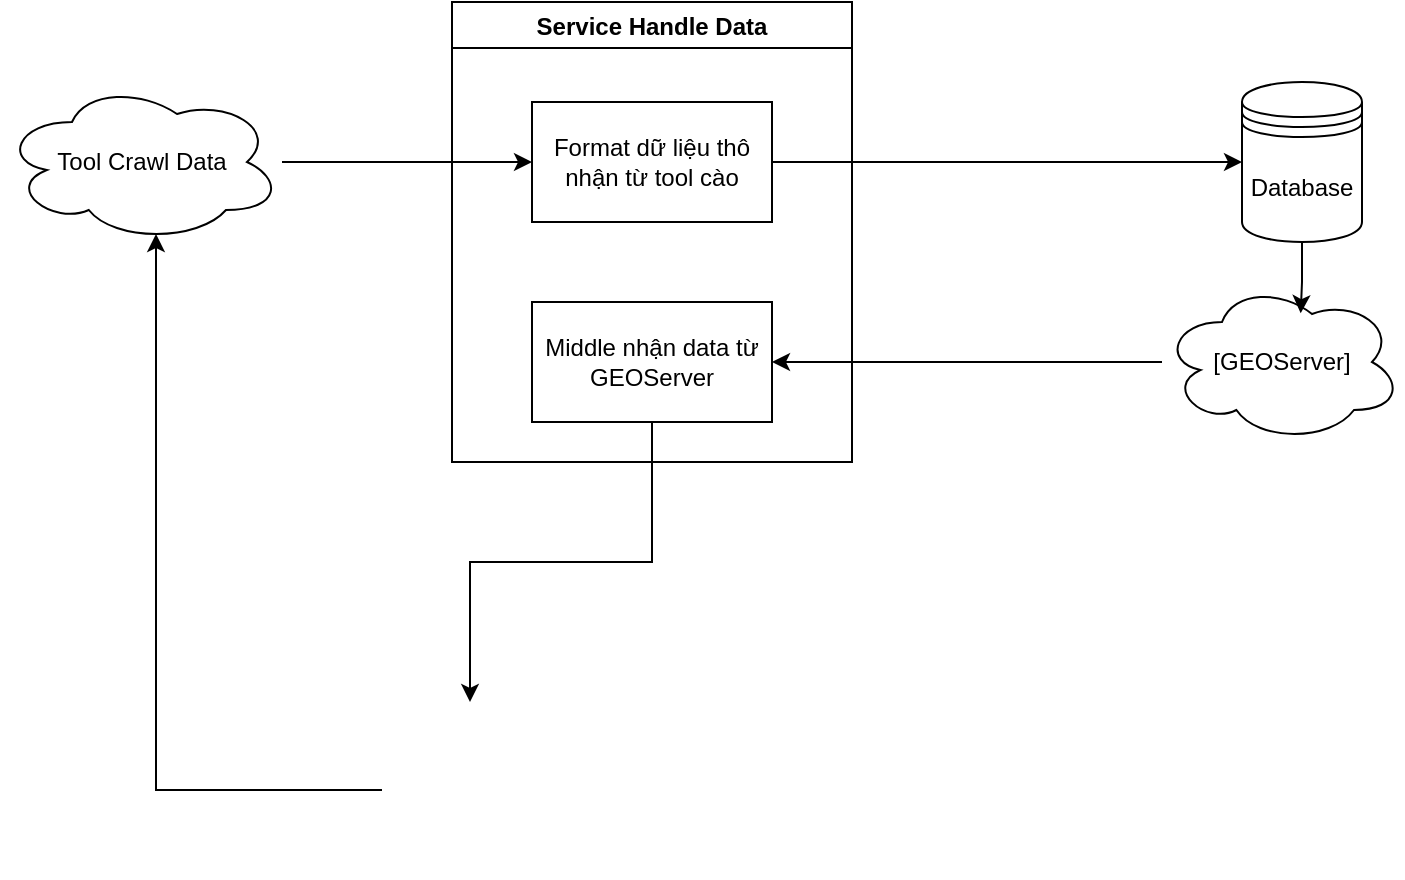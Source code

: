 <mxfile version="26.0.5" pages="2">
  <diagram name="Page-1" id="tuQx4sb16bk6WMRPhWSG">
    <mxGraphModel dx="949" dy="474" grid="1" gridSize="10" guides="1" tooltips="1" connect="1" arrows="1" fold="1" page="1" pageScale="1" pageWidth="850" pageHeight="1100" math="0" shadow="0">
      <root>
        <mxCell id="0" />
        <mxCell id="1" parent="0" />
        <mxCell id="CCIFF-CUmxr_4OoXTtS9-1" value="Database" style="shape=datastore;whiteSpace=wrap;html=1;" vertex="1" parent="1">
          <mxGeometry x="620" y="270" width="60" height="80" as="geometry" />
        </mxCell>
        <mxCell id="CCIFF-CUmxr_4OoXTtS9-2" style="edgeStyle=orthogonalEdgeStyle;rounded=0;orthogonalLoop=1;jettySize=auto;html=1;exitX=0.5;exitY=1;exitDx=0;exitDy=0;" edge="1" parent="1" source="CCIFF-CUmxr_4OoXTtS9-1" target="CCIFF-CUmxr_4OoXTtS9-1">
          <mxGeometry relative="1" as="geometry" />
        </mxCell>
        <mxCell id="CCIFF-CUmxr_4OoXTtS9-42" style="edgeStyle=orthogonalEdgeStyle;rounded=0;orthogonalLoop=1;jettySize=auto;html=1;" edge="1" parent="1" source="CCIFF-CUmxr_4OoXTtS9-4" target="CCIFF-CUmxr_4OoXTtS9-41">
          <mxGeometry relative="1" as="geometry" />
        </mxCell>
        <mxCell id="CCIFF-CUmxr_4OoXTtS9-4" value="[GEOServer]" style="ellipse;shape=cloud;whiteSpace=wrap;html=1;" vertex="1" parent="1">
          <mxGeometry x="580" y="370" width="120" height="80" as="geometry" />
        </mxCell>
        <mxCell id="CCIFF-CUmxr_4OoXTtS9-7" value="" style="shape=image;html=1;verticalAlign=top;verticalLabelPosition=bottom;labelBackgroundColor=#ffffff;imageAspect=0;aspect=fixed;image=https://cdn4.iconfinder.com/data/icons/essentials-74/24/004_-_Website-128.png" vertex="1" parent="1">
          <mxGeometry x="190" y="580" width="88" height="88" as="geometry" />
        </mxCell>
        <mxCell id="CCIFF-CUmxr_4OoXTtS9-28" value="Service Handle Data" style="swimlane;" vertex="1" parent="1">
          <mxGeometry x="225" y="230" width="200" height="230" as="geometry" />
        </mxCell>
        <mxCell id="CCIFF-CUmxr_4OoXTtS9-38" value="Format dữ liệu thô nhận từ tool cào" style="whiteSpace=wrap;html=1;" vertex="1" parent="CCIFF-CUmxr_4OoXTtS9-28">
          <mxGeometry x="40" y="50" width="120" height="60" as="geometry" />
        </mxCell>
        <mxCell id="CCIFF-CUmxr_4OoXTtS9-41" value="Middle nhận data từ GEOServer" style="rounded=0;whiteSpace=wrap;html=1;" vertex="1" parent="CCIFF-CUmxr_4OoXTtS9-28">
          <mxGeometry x="40" y="150" width="120" height="60" as="geometry" />
        </mxCell>
        <mxCell id="CCIFF-CUmxr_4OoXTtS9-44" style="edgeStyle=orthogonalEdgeStyle;rounded=0;orthogonalLoop=1;jettySize=auto;html=1;" edge="1" parent="1" source="CCIFF-CUmxr_4OoXTtS9-36" target="CCIFF-CUmxr_4OoXTtS9-38">
          <mxGeometry relative="1" as="geometry" />
        </mxCell>
        <mxCell id="CCIFF-CUmxr_4OoXTtS9-36" value="Tool Crawl Data" style="ellipse;shape=cloud;whiteSpace=wrap;html=1;" vertex="1" parent="1">
          <mxGeometry y="270" width="140" height="80" as="geometry" />
        </mxCell>
        <mxCell id="CCIFF-CUmxr_4OoXTtS9-39" style="edgeStyle=orthogonalEdgeStyle;rounded=0;orthogonalLoop=1;jettySize=auto;html=1;" edge="1" parent="1" source="CCIFF-CUmxr_4OoXTtS9-38" target="CCIFF-CUmxr_4OoXTtS9-1">
          <mxGeometry relative="1" as="geometry" />
        </mxCell>
        <mxCell id="CCIFF-CUmxr_4OoXTtS9-40" style="edgeStyle=orthogonalEdgeStyle;rounded=0;orthogonalLoop=1;jettySize=auto;html=1;entryX=0.578;entryY=0.195;entryDx=0;entryDy=0;entryPerimeter=0;" edge="1" parent="1" source="CCIFF-CUmxr_4OoXTtS9-1" target="CCIFF-CUmxr_4OoXTtS9-4">
          <mxGeometry relative="1" as="geometry" />
        </mxCell>
        <mxCell id="CCIFF-CUmxr_4OoXTtS9-43" style="edgeStyle=orthogonalEdgeStyle;rounded=0;orthogonalLoop=1;jettySize=auto;html=1;" edge="1" parent="1" source="CCIFF-CUmxr_4OoXTtS9-41" target="CCIFF-CUmxr_4OoXTtS9-7">
          <mxGeometry relative="1" as="geometry" />
        </mxCell>
        <mxCell id="CCIFF-CUmxr_4OoXTtS9-46" style="edgeStyle=orthogonalEdgeStyle;rounded=0;orthogonalLoop=1;jettySize=auto;html=1;entryX=0.55;entryY=0.95;entryDx=0;entryDy=0;entryPerimeter=0;" edge="1" parent="1" source="CCIFF-CUmxr_4OoXTtS9-7" target="CCIFF-CUmxr_4OoXTtS9-36">
          <mxGeometry relative="1" as="geometry" />
        </mxCell>
      </root>
    </mxGraphModel>
  </diagram>
  <diagram id="YAUYSqyFZnKmHvQPMvYF" name="Table Struct">
    <mxGraphModel dx="2554" dy="788" grid="1" gridSize="10" guides="1" tooltips="1" connect="1" arrows="1" fold="1" page="1" pageScale="1" pageWidth="850" pageHeight="1100" math="0" shadow="0">
      <root>
        <mxCell id="0" />
        <mxCell id="1" parent="0" />
        <mxCell id="5gCsP9OcM8ZMQBM9ANOj-1" value="Entity" style="shape=table;startSize=30;container=1;collapsible=1;childLayout=tableLayout;fixedRows=1;rowLines=0;fontStyle=1;align=center;resizeLast=1;html=1;" vertex="1" parent="1">
          <mxGeometry x="-560" y="40" width="180" height="210" as="geometry" />
        </mxCell>
        <mxCell id="5gCsP9OcM8ZMQBM9ANOj-2" value="" style="shape=tableRow;horizontal=0;startSize=0;swimlaneHead=0;swimlaneBody=0;fillColor=none;collapsible=0;dropTarget=0;points=[[0,0.5],[1,0.5]];portConstraint=eastwest;top=0;left=0;right=0;bottom=1;" vertex="1" parent="5gCsP9OcM8ZMQBM9ANOj-1">
          <mxGeometry y="30" width="180" height="30" as="geometry" />
        </mxCell>
        <mxCell id="5gCsP9OcM8ZMQBM9ANOj-3" value="PK" style="shape=partialRectangle;connectable=0;fillColor=none;top=0;left=0;bottom=0;right=0;fontStyle=1;overflow=hidden;whiteSpace=wrap;html=1;" vertex="1" parent="5gCsP9OcM8ZMQBM9ANOj-2">
          <mxGeometry width="30" height="30" as="geometry">
            <mxRectangle width="30" height="30" as="alternateBounds" />
          </mxGeometry>
        </mxCell>
        <mxCell id="5gCsP9OcM8ZMQBM9ANOj-4" value="entity_&lt;span style=&quot;background-color: transparent; color: light-dark(rgb(0, 0, 0), rgb(255, 255, 255));&quot;&gt;id&lt;/span&gt;" style="shape=partialRectangle;connectable=0;fillColor=none;top=0;left=0;bottom=0;right=0;align=left;spacingLeft=6;fontStyle=5;overflow=hidden;whiteSpace=wrap;html=1;" vertex="1" parent="5gCsP9OcM8ZMQBM9ANOj-2">
          <mxGeometry x="30" width="150" height="30" as="geometry">
            <mxRectangle width="150" height="30" as="alternateBounds" />
          </mxGeometry>
        </mxCell>
        <mxCell id="5gCsP9OcM8ZMQBM9ANOj-5" value="" style="shape=tableRow;horizontal=0;startSize=0;swimlaneHead=0;swimlaneBody=0;fillColor=none;collapsible=0;dropTarget=0;points=[[0,0.5],[1,0.5]];portConstraint=eastwest;top=0;left=0;right=0;bottom=0;" vertex="1" parent="5gCsP9OcM8ZMQBM9ANOj-1">
          <mxGeometry y="60" width="180" height="30" as="geometry" />
        </mxCell>
        <mxCell id="5gCsP9OcM8ZMQBM9ANOj-6" value="" style="shape=partialRectangle;connectable=0;fillColor=none;top=0;left=0;bottom=0;right=0;editable=1;overflow=hidden;whiteSpace=wrap;html=1;" vertex="1" parent="5gCsP9OcM8ZMQBM9ANOj-5">
          <mxGeometry width="30" height="30" as="geometry">
            <mxRectangle width="30" height="30" as="alternateBounds" />
          </mxGeometry>
        </mxCell>
        <mxCell id="5gCsP9OcM8ZMQBM9ANOj-7" value="enitty_type_id" style="shape=partialRectangle;connectable=0;fillColor=none;top=0;left=0;bottom=0;right=0;align=left;spacingLeft=6;overflow=hidden;whiteSpace=wrap;html=1;" vertex="1" parent="5gCsP9OcM8ZMQBM9ANOj-5">
          <mxGeometry x="30" width="150" height="30" as="geometry">
            <mxRectangle width="150" height="30" as="alternateBounds" />
          </mxGeometry>
        </mxCell>
        <mxCell id="5gCsP9OcM8ZMQBM9ANOj-8" value="" style="shape=tableRow;horizontal=0;startSize=0;swimlaneHead=0;swimlaneBody=0;fillColor=none;collapsible=0;dropTarget=0;points=[[0,0.5],[1,0.5]];portConstraint=eastwest;top=0;left=0;right=0;bottom=0;" vertex="1" parent="5gCsP9OcM8ZMQBM9ANOj-1">
          <mxGeometry y="90" width="180" height="30" as="geometry" />
        </mxCell>
        <mxCell id="5gCsP9OcM8ZMQBM9ANOj-9" value="" style="shape=partialRectangle;connectable=0;fillColor=none;top=0;left=0;bottom=0;right=0;editable=1;overflow=hidden;whiteSpace=wrap;html=1;" vertex="1" parent="5gCsP9OcM8ZMQBM9ANOj-8">
          <mxGeometry width="30" height="30" as="geometry">
            <mxRectangle width="30" height="30" as="alternateBounds" />
          </mxGeometry>
        </mxCell>
        <mxCell id="5gCsP9OcM8ZMQBM9ANOj-10" value="create_time" style="shape=partialRectangle;connectable=0;fillColor=none;top=0;left=0;bottom=0;right=0;align=left;spacingLeft=6;overflow=hidden;whiteSpace=wrap;html=1;" vertex="1" parent="5gCsP9OcM8ZMQBM9ANOj-8">
          <mxGeometry x="30" width="150" height="30" as="geometry">
            <mxRectangle width="150" height="30" as="alternateBounds" />
          </mxGeometry>
        </mxCell>
        <mxCell id="5gCsP9OcM8ZMQBM9ANOj-11" value="" style="shape=tableRow;horizontal=0;startSize=0;swimlaneHead=0;swimlaneBody=0;fillColor=none;collapsible=0;dropTarget=0;points=[[0,0.5],[1,0.5]];portConstraint=eastwest;top=0;left=0;right=0;bottom=0;" vertex="1" parent="5gCsP9OcM8ZMQBM9ANOj-1">
          <mxGeometry y="120" width="180" height="30" as="geometry" />
        </mxCell>
        <mxCell id="5gCsP9OcM8ZMQBM9ANOj-12" value="" style="shape=partialRectangle;connectable=0;fillColor=none;top=0;left=0;bottom=0;right=0;editable=1;overflow=hidden;whiteSpace=wrap;html=1;" vertex="1" parent="5gCsP9OcM8ZMQBM9ANOj-11">
          <mxGeometry width="30" height="30" as="geometry">
            <mxRectangle width="30" height="30" as="alternateBounds" />
          </mxGeometry>
        </mxCell>
        <mxCell id="5gCsP9OcM8ZMQBM9ANOj-13" value="update&lt;span style=&quot;background-color: transparent; color: light-dark(rgb(0, 0, 0), rgb(255, 255, 255));&quot;&gt;_time&lt;/span&gt;" style="shape=partialRectangle;connectable=0;fillColor=none;top=0;left=0;bottom=0;right=0;align=left;spacingLeft=6;overflow=hidden;whiteSpace=wrap;html=1;" vertex="1" parent="5gCsP9OcM8ZMQBM9ANOj-11">
          <mxGeometry x="30" width="150" height="30" as="geometry">
            <mxRectangle width="150" height="30" as="alternateBounds" />
          </mxGeometry>
        </mxCell>
        <mxCell id="5gCsP9OcM8ZMQBM9ANOj-66" style="shape=tableRow;horizontal=0;startSize=0;swimlaneHead=0;swimlaneBody=0;fillColor=none;collapsible=0;dropTarget=0;points=[[0,0.5],[1,0.5]];portConstraint=eastwest;top=0;left=0;right=0;bottom=0;" vertex="1" parent="5gCsP9OcM8ZMQBM9ANOj-1">
          <mxGeometry y="150" width="180" height="30" as="geometry" />
        </mxCell>
        <mxCell id="5gCsP9OcM8ZMQBM9ANOj-67" style="shape=partialRectangle;connectable=0;fillColor=none;top=0;left=0;bottom=0;right=0;editable=1;overflow=hidden;whiteSpace=wrap;html=1;" vertex="1" parent="5gCsP9OcM8ZMQBM9ANOj-66">
          <mxGeometry width="30" height="30" as="geometry">
            <mxRectangle width="30" height="30" as="alternateBounds" />
          </mxGeometry>
        </mxCell>
        <mxCell id="5gCsP9OcM8ZMQBM9ANOj-68" value="delete_time" style="shape=partialRectangle;connectable=0;fillColor=none;top=0;left=0;bottom=0;right=0;align=left;spacingLeft=6;overflow=hidden;whiteSpace=wrap;html=1;" vertex="1" parent="5gCsP9OcM8ZMQBM9ANOj-66">
          <mxGeometry x="30" width="150" height="30" as="geometry">
            <mxRectangle width="150" height="30" as="alternateBounds" />
          </mxGeometry>
        </mxCell>
        <mxCell id="5gCsP9OcM8ZMQBM9ANOj-63" style="shape=tableRow;horizontal=0;startSize=0;swimlaneHead=0;swimlaneBody=0;fillColor=none;collapsible=0;dropTarget=0;points=[[0,0.5],[1,0.5]];portConstraint=eastwest;top=0;left=0;right=0;bottom=0;" vertex="1" parent="5gCsP9OcM8ZMQBM9ANOj-1">
          <mxGeometry y="180" width="180" height="30" as="geometry" />
        </mxCell>
        <mxCell id="5gCsP9OcM8ZMQBM9ANOj-64" style="shape=partialRectangle;connectable=0;fillColor=none;top=0;left=0;bottom=0;right=0;editable=1;overflow=hidden;whiteSpace=wrap;html=1;" vertex="1" parent="5gCsP9OcM8ZMQBM9ANOj-63">
          <mxGeometry width="30" height="30" as="geometry">
            <mxRectangle width="30" height="30" as="alternateBounds" />
          </mxGeometry>
        </mxCell>
        <mxCell id="5gCsP9OcM8ZMQBM9ANOj-65" value="is_delete" style="shape=partialRectangle;connectable=0;fillColor=none;top=0;left=0;bottom=0;right=0;align=left;spacingLeft=6;overflow=hidden;whiteSpace=wrap;html=1;" vertex="1" parent="5gCsP9OcM8ZMQBM9ANOj-63">
          <mxGeometry x="30" width="150" height="30" as="geometry">
            <mxRectangle width="150" height="30" as="alternateBounds" />
          </mxGeometry>
        </mxCell>
        <mxCell id="5gCsP9OcM8ZMQBM9ANOj-14" value="Attribute" style="shape=table;startSize=30;container=1;collapsible=1;childLayout=tableLayout;fixedRows=1;rowLines=0;fontStyle=1;align=center;resizeLast=1;html=1;" vertex="1" parent="1">
          <mxGeometry x="-160" y="40" width="180" height="240" as="geometry" />
        </mxCell>
        <mxCell id="5gCsP9OcM8ZMQBM9ANOj-15" value="" style="shape=tableRow;horizontal=0;startSize=0;swimlaneHead=0;swimlaneBody=0;fillColor=none;collapsible=0;dropTarget=0;points=[[0,0.5],[1,0.5]];portConstraint=eastwest;top=0;left=0;right=0;bottom=1;" vertex="1" parent="5gCsP9OcM8ZMQBM9ANOj-14">
          <mxGeometry y="30" width="180" height="30" as="geometry" />
        </mxCell>
        <mxCell id="5gCsP9OcM8ZMQBM9ANOj-16" value="PK" style="shape=partialRectangle;connectable=0;fillColor=none;top=0;left=0;bottom=0;right=0;fontStyle=1;overflow=hidden;whiteSpace=wrap;html=1;" vertex="1" parent="5gCsP9OcM8ZMQBM9ANOj-15">
          <mxGeometry width="30" height="30" as="geometry">
            <mxRectangle width="30" height="30" as="alternateBounds" />
          </mxGeometry>
        </mxCell>
        <mxCell id="5gCsP9OcM8ZMQBM9ANOj-17" value="attribute_id" style="shape=partialRectangle;connectable=0;fillColor=none;top=0;left=0;bottom=0;right=0;align=left;spacingLeft=6;fontStyle=5;overflow=hidden;whiteSpace=wrap;html=1;" vertex="1" parent="5gCsP9OcM8ZMQBM9ANOj-15">
          <mxGeometry x="30" width="150" height="30" as="geometry">
            <mxRectangle width="150" height="30" as="alternateBounds" />
          </mxGeometry>
        </mxCell>
        <mxCell id="5gCsP9OcM8ZMQBM9ANOj-18" value="" style="shape=tableRow;horizontal=0;startSize=0;swimlaneHead=0;swimlaneBody=0;fillColor=none;collapsible=0;dropTarget=0;points=[[0,0.5],[1,0.5]];portConstraint=eastwest;top=0;left=0;right=0;bottom=0;" vertex="1" parent="5gCsP9OcM8ZMQBM9ANOj-14">
          <mxGeometry y="60" width="180" height="30" as="geometry" />
        </mxCell>
        <mxCell id="5gCsP9OcM8ZMQBM9ANOj-19" value="" style="shape=partialRectangle;connectable=0;fillColor=none;top=0;left=0;bottom=0;right=0;editable=1;overflow=hidden;whiteSpace=wrap;html=1;" vertex="1" parent="5gCsP9OcM8ZMQBM9ANOj-18">
          <mxGeometry width="30" height="30" as="geometry">
            <mxRectangle width="30" height="30" as="alternateBounds" />
          </mxGeometry>
        </mxCell>
        <mxCell id="5gCsP9OcM8ZMQBM9ANOj-20" value="attribute_name" style="shape=partialRectangle;connectable=0;fillColor=none;top=0;left=0;bottom=0;right=0;align=left;spacingLeft=6;overflow=hidden;whiteSpace=wrap;html=1;" vertex="1" parent="5gCsP9OcM8ZMQBM9ANOj-18">
          <mxGeometry x="30" width="150" height="30" as="geometry">
            <mxRectangle width="150" height="30" as="alternateBounds" />
          </mxGeometry>
        </mxCell>
        <mxCell id="5gCsP9OcM8ZMQBM9ANOj-21" value="" style="shape=tableRow;horizontal=0;startSize=0;swimlaneHead=0;swimlaneBody=0;fillColor=none;collapsible=0;dropTarget=0;points=[[0,0.5],[1,0.5]];portConstraint=eastwest;top=0;left=0;right=0;bottom=0;" vertex="1" parent="5gCsP9OcM8ZMQBM9ANOj-14">
          <mxGeometry y="90" width="180" height="30" as="geometry" />
        </mxCell>
        <mxCell id="5gCsP9OcM8ZMQBM9ANOj-22" value="" style="shape=partialRectangle;connectable=0;fillColor=none;top=0;left=0;bottom=0;right=0;editable=1;overflow=hidden;whiteSpace=wrap;html=1;" vertex="1" parent="5gCsP9OcM8ZMQBM9ANOj-21">
          <mxGeometry width="30" height="30" as="geometry">
            <mxRectangle width="30" height="30" as="alternateBounds" />
          </mxGeometry>
        </mxCell>
        <mxCell id="5gCsP9OcM8ZMQBM9ANOj-23" value="entity_type_id" style="shape=partialRectangle;connectable=0;fillColor=none;top=0;left=0;bottom=0;right=0;align=left;spacingLeft=6;overflow=hidden;whiteSpace=wrap;html=1;" vertex="1" parent="5gCsP9OcM8ZMQBM9ANOj-21">
          <mxGeometry x="30" width="150" height="30" as="geometry">
            <mxRectangle width="150" height="30" as="alternateBounds" />
          </mxGeometry>
        </mxCell>
        <mxCell id="5gCsP9OcM8ZMQBM9ANOj-24" value="" style="shape=tableRow;horizontal=0;startSize=0;swimlaneHead=0;swimlaneBody=0;fillColor=none;collapsible=0;dropTarget=0;points=[[0,0.5],[1,0.5]];portConstraint=eastwest;top=0;left=0;right=0;bottom=0;" vertex="1" parent="5gCsP9OcM8ZMQBM9ANOj-14">
          <mxGeometry y="120" width="180" height="30" as="geometry" />
        </mxCell>
        <mxCell id="5gCsP9OcM8ZMQBM9ANOj-25" value="" style="shape=partialRectangle;connectable=0;fillColor=none;top=0;left=0;bottom=0;right=0;editable=1;overflow=hidden;whiteSpace=wrap;html=1;" vertex="1" parent="5gCsP9OcM8ZMQBM9ANOj-24">
          <mxGeometry width="30" height="30" as="geometry">
            <mxRectangle width="30" height="30" as="alternateBounds" />
          </mxGeometry>
        </mxCell>
        <mxCell id="5gCsP9OcM8ZMQBM9ANOj-26" value="data_type_id" style="shape=partialRectangle;connectable=0;fillColor=none;top=0;left=0;bottom=0;right=0;align=left;spacingLeft=6;overflow=hidden;whiteSpace=wrap;html=1;" vertex="1" parent="5gCsP9OcM8ZMQBM9ANOj-24">
          <mxGeometry x="30" width="150" height="30" as="geometry">
            <mxRectangle width="150" height="30" as="alternateBounds" />
          </mxGeometry>
        </mxCell>
        <mxCell id="5gCsP9OcM8ZMQBM9ANOj-82" style="shape=tableRow;horizontal=0;startSize=0;swimlaneHead=0;swimlaneBody=0;fillColor=none;collapsible=0;dropTarget=0;points=[[0,0.5],[1,0.5]];portConstraint=eastwest;top=0;left=0;right=0;bottom=0;" vertex="1" parent="5gCsP9OcM8ZMQBM9ANOj-14">
          <mxGeometry y="150" width="180" height="30" as="geometry" />
        </mxCell>
        <mxCell id="5gCsP9OcM8ZMQBM9ANOj-83" style="shape=partialRectangle;connectable=0;fillColor=none;top=0;left=0;bottom=0;right=0;editable=1;overflow=hidden;whiteSpace=wrap;html=1;" vertex="1" parent="5gCsP9OcM8ZMQBM9ANOj-82">
          <mxGeometry width="30" height="30" as="geometry">
            <mxRectangle width="30" height="30" as="alternateBounds" />
          </mxGeometry>
        </mxCell>
        <mxCell id="5gCsP9OcM8ZMQBM9ANOj-84" value="create_time" style="shape=partialRectangle;connectable=0;fillColor=none;top=0;left=0;bottom=0;right=0;align=left;spacingLeft=6;overflow=hidden;whiteSpace=wrap;html=1;" vertex="1" parent="5gCsP9OcM8ZMQBM9ANOj-82">
          <mxGeometry x="30" width="150" height="30" as="geometry">
            <mxRectangle width="150" height="30" as="alternateBounds" />
          </mxGeometry>
        </mxCell>
        <mxCell id="5gCsP9OcM8ZMQBM9ANOj-85" style="shape=tableRow;horizontal=0;startSize=0;swimlaneHead=0;swimlaneBody=0;fillColor=none;collapsible=0;dropTarget=0;points=[[0,0.5],[1,0.5]];portConstraint=eastwest;top=0;left=0;right=0;bottom=0;" vertex="1" parent="5gCsP9OcM8ZMQBM9ANOj-14">
          <mxGeometry y="180" width="180" height="30" as="geometry" />
        </mxCell>
        <mxCell id="5gCsP9OcM8ZMQBM9ANOj-86" style="shape=partialRectangle;connectable=0;fillColor=none;top=0;left=0;bottom=0;right=0;editable=1;overflow=hidden;whiteSpace=wrap;html=1;" vertex="1" parent="5gCsP9OcM8ZMQBM9ANOj-85">
          <mxGeometry width="30" height="30" as="geometry">
            <mxRectangle width="30" height="30" as="alternateBounds" />
          </mxGeometry>
        </mxCell>
        <mxCell id="5gCsP9OcM8ZMQBM9ANOj-87" value="update_time" style="shape=partialRectangle;connectable=0;fillColor=none;top=0;left=0;bottom=0;right=0;align=left;spacingLeft=6;overflow=hidden;whiteSpace=wrap;html=1;" vertex="1" parent="5gCsP9OcM8ZMQBM9ANOj-85">
          <mxGeometry x="30" width="150" height="30" as="geometry">
            <mxRectangle width="150" height="30" as="alternateBounds" />
          </mxGeometry>
        </mxCell>
        <mxCell id="5gCsP9OcM8ZMQBM9ANOj-88" style="shape=tableRow;horizontal=0;startSize=0;swimlaneHead=0;swimlaneBody=0;fillColor=none;collapsible=0;dropTarget=0;points=[[0,0.5],[1,0.5]];portConstraint=eastwest;top=0;left=0;right=0;bottom=0;" vertex="1" parent="5gCsP9OcM8ZMQBM9ANOj-14">
          <mxGeometry y="210" width="180" height="30" as="geometry" />
        </mxCell>
        <mxCell id="5gCsP9OcM8ZMQBM9ANOj-89" style="shape=partialRectangle;connectable=0;fillColor=none;top=0;left=0;bottom=0;right=0;editable=1;overflow=hidden;whiteSpace=wrap;html=1;" vertex="1" parent="5gCsP9OcM8ZMQBM9ANOj-88">
          <mxGeometry width="30" height="30" as="geometry">
            <mxRectangle width="30" height="30" as="alternateBounds" />
          </mxGeometry>
        </mxCell>
        <mxCell id="5gCsP9OcM8ZMQBM9ANOj-90" value="is_multi" style="shape=partialRectangle;connectable=0;fillColor=none;top=0;left=0;bottom=0;right=0;align=left;spacingLeft=6;overflow=hidden;whiteSpace=wrap;html=1;" vertex="1" parent="5gCsP9OcM8ZMQBM9ANOj-88">
          <mxGeometry x="30" width="150" height="30" as="geometry">
            <mxRectangle width="150" height="30" as="alternateBounds" />
          </mxGeometry>
        </mxCell>
        <mxCell id="5gCsP9OcM8ZMQBM9ANOj-27" value="ValueJson" style="shape=table;startSize=30;container=1;collapsible=1;childLayout=tableLayout;fixedRows=1;rowLines=0;fontStyle=1;align=center;resizeLast=1;html=1;" vertex="1" parent="1">
          <mxGeometry x="-760" y="320" width="180" height="210" as="geometry" />
        </mxCell>
        <mxCell id="5gCsP9OcM8ZMQBM9ANOj-28" value="" style="shape=tableRow;horizontal=0;startSize=0;swimlaneHead=0;swimlaneBody=0;fillColor=none;collapsible=0;dropTarget=0;points=[[0,0.5],[1,0.5]];portConstraint=eastwest;top=0;left=0;right=0;bottom=1;" vertex="1" parent="5gCsP9OcM8ZMQBM9ANOj-27">
          <mxGeometry y="30" width="180" height="30" as="geometry" />
        </mxCell>
        <mxCell id="5gCsP9OcM8ZMQBM9ANOj-29" value="PK" style="shape=partialRectangle;connectable=0;fillColor=none;top=0;left=0;bottom=0;right=0;fontStyle=1;overflow=hidden;whiteSpace=wrap;html=1;" vertex="1" parent="5gCsP9OcM8ZMQBM9ANOj-28">
          <mxGeometry width="30" height="30" as="geometry">
            <mxRectangle width="30" height="30" as="alternateBounds" />
          </mxGeometry>
        </mxCell>
        <mxCell id="5gCsP9OcM8ZMQBM9ANOj-30" value="value_id" style="shape=partialRectangle;connectable=0;fillColor=none;top=0;left=0;bottom=0;right=0;align=left;spacingLeft=6;fontStyle=5;overflow=hidden;whiteSpace=wrap;html=1;" vertex="1" parent="5gCsP9OcM8ZMQBM9ANOj-28">
          <mxGeometry x="30" width="150" height="30" as="geometry">
            <mxRectangle width="150" height="30" as="alternateBounds" />
          </mxGeometry>
        </mxCell>
        <mxCell id="5gCsP9OcM8ZMQBM9ANOj-31" value="" style="shape=tableRow;horizontal=0;startSize=0;swimlaneHead=0;swimlaneBody=0;fillColor=none;collapsible=0;dropTarget=0;points=[[0,0.5],[1,0.5]];portConstraint=eastwest;top=0;left=0;right=0;bottom=0;" vertex="1" parent="5gCsP9OcM8ZMQBM9ANOj-27">
          <mxGeometry y="60" width="180" height="30" as="geometry" />
        </mxCell>
        <mxCell id="5gCsP9OcM8ZMQBM9ANOj-32" value="" style="shape=partialRectangle;connectable=0;fillColor=none;top=0;left=0;bottom=0;right=0;editable=1;overflow=hidden;whiteSpace=wrap;html=1;" vertex="1" parent="5gCsP9OcM8ZMQBM9ANOj-31">
          <mxGeometry width="30" height="30" as="geometry">
            <mxRectangle width="30" height="30" as="alternateBounds" />
          </mxGeometry>
        </mxCell>
        <mxCell id="5gCsP9OcM8ZMQBM9ANOj-33" value="attribute_id" style="shape=partialRectangle;connectable=0;fillColor=none;top=0;left=0;bottom=0;right=0;align=left;spacingLeft=6;overflow=hidden;whiteSpace=wrap;html=1;" vertex="1" parent="5gCsP9OcM8ZMQBM9ANOj-31">
          <mxGeometry x="30" width="150" height="30" as="geometry">
            <mxRectangle width="150" height="30" as="alternateBounds" />
          </mxGeometry>
        </mxCell>
        <mxCell id="5gCsP9OcM8ZMQBM9ANOj-34" value="" style="shape=tableRow;horizontal=0;startSize=0;swimlaneHead=0;swimlaneBody=0;fillColor=none;collapsible=0;dropTarget=0;points=[[0,0.5],[1,0.5]];portConstraint=eastwest;top=0;left=0;right=0;bottom=0;" vertex="1" parent="5gCsP9OcM8ZMQBM9ANOj-27">
          <mxGeometry y="90" width="180" height="30" as="geometry" />
        </mxCell>
        <mxCell id="5gCsP9OcM8ZMQBM9ANOj-35" value="" style="shape=partialRectangle;connectable=0;fillColor=none;top=0;left=0;bottom=0;right=0;editable=1;overflow=hidden;whiteSpace=wrap;html=1;" vertex="1" parent="5gCsP9OcM8ZMQBM9ANOj-34">
          <mxGeometry width="30" height="30" as="geometry">
            <mxRectangle width="30" height="30" as="alternateBounds" />
          </mxGeometry>
        </mxCell>
        <mxCell id="5gCsP9OcM8ZMQBM9ANOj-36" value="entity_id" style="shape=partialRectangle;connectable=0;fillColor=none;top=0;left=0;bottom=0;right=0;align=left;spacingLeft=6;overflow=hidden;whiteSpace=wrap;html=1;" vertex="1" parent="5gCsP9OcM8ZMQBM9ANOj-34">
          <mxGeometry x="30" width="150" height="30" as="geometry">
            <mxRectangle width="150" height="30" as="alternateBounds" />
          </mxGeometry>
        </mxCell>
        <mxCell id="5gCsP9OcM8ZMQBM9ANOj-37" value="" style="shape=tableRow;horizontal=0;startSize=0;swimlaneHead=0;swimlaneBody=0;fillColor=none;collapsible=0;dropTarget=0;points=[[0,0.5],[1,0.5]];portConstraint=eastwest;top=0;left=0;right=0;bottom=0;" vertex="1" parent="5gCsP9OcM8ZMQBM9ANOj-27">
          <mxGeometry y="120" width="180" height="30" as="geometry" />
        </mxCell>
        <mxCell id="5gCsP9OcM8ZMQBM9ANOj-38" value="" style="shape=partialRectangle;connectable=0;fillColor=none;top=0;left=0;bottom=0;right=0;editable=1;overflow=hidden;whiteSpace=wrap;html=1;" vertex="1" parent="5gCsP9OcM8ZMQBM9ANOj-37">
          <mxGeometry width="30" height="30" as="geometry">
            <mxRectangle width="30" height="30" as="alternateBounds" />
          </mxGeometry>
        </mxCell>
        <mxCell id="5gCsP9OcM8ZMQBM9ANOj-39" value="value" style="shape=partialRectangle;connectable=0;fillColor=none;top=0;left=0;bottom=0;right=0;align=left;spacingLeft=6;overflow=hidden;whiteSpace=wrap;html=1;" vertex="1" parent="5gCsP9OcM8ZMQBM9ANOj-37">
          <mxGeometry x="30" width="150" height="30" as="geometry">
            <mxRectangle width="150" height="30" as="alternateBounds" />
          </mxGeometry>
        </mxCell>
        <mxCell id="5gCsP9OcM8ZMQBM9ANOj-91" style="shape=tableRow;horizontal=0;startSize=0;swimlaneHead=0;swimlaneBody=0;fillColor=none;collapsible=0;dropTarget=0;points=[[0,0.5],[1,0.5]];portConstraint=eastwest;top=0;left=0;right=0;bottom=0;" vertex="1" parent="5gCsP9OcM8ZMQBM9ANOj-27">
          <mxGeometry y="150" width="180" height="30" as="geometry" />
        </mxCell>
        <mxCell id="5gCsP9OcM8ZMQBM9ANOj-92" style="shape=partialRectangle;connectable=0;fillColor=none;top=0;left=0;bottom=0;right=0;editable=1;overflow=hidden;whiteSpace=wrap;html=1;" vertex="1" parent="5gCsP9OcM8ZMQBM9ANOj-91">
          <mxGeometry width="30" height="30" as="geometry">
            <mxRectangle width="30" height="30" as="alternateBounds" />
          </mxGeometry>
        </mxCell>
        <mxCell id="5gCsP9OcM8ZMQBM9ANOj-93" value="create_date" style="shape=partialRectangle;connectable=0;fillColor=none;top=0;left=0;bottom=0;right=0;align=left;spacingLeft=6;overflow=hidden;whiteSpace=wrap;html=1;" vertex="1" parent="5gCsP9OcM8ZMQBM9ANOj-91">
          <mxGeometry x="30" width="150" height="30" as="geometry">
            <mxRectangle width="150" height="30" as="alternateBounds" />
          </mxGeometry>
        </mxCell>
        <mxCell id="5gCsP9OcM8ZMQBM9ANOj-94" style="shape=tableRow;horizontal=0;startSize=0;swimlaneHead=0;swimlaneBody=0;fillColor=none;collapsible=0;dropTarget=0;points=[[0,0.5],[1,0.5]];portConstraint=eastwest;top=0;left=0;right=0;bottom=0;" vertex="1" parent="5gCsP9OcM8ZMQBM9ANOj-27">
          <mxGeometry y="180" width="180" height="30" as="geometry" />
        </mxCell>
        <mxCell id="5gCsP9OcM8ZMQBM9ANOj-95" style="shape=partialRectangle;connectable=0;fillColor=none;top=0;left=0;bottom=0;right=0;editable=1;overflow=hidden;whiteSpace=wrap;html=1;" vertex="1" parent="5gCsP9OcM8ZMQBM9ANOj-94">
          <mxGeometry width="30" height="30" as="geometry">
            <mxRectangle width="30" height="30" as="alternateBounds" />
          </mxGeometry>
        </mxCell>
        <mxCell id="5gCsP9OcM8ZMQBM9ANOj-96" value="update_data" style="shape=partialRectangle;connectable=0;fillColor=none;top=0;left=0;bottom=0;right=0;align=left;spacingLeft=6;overflow=hidden;whiteSpace=wrap;html=1;" vertex="1" parent="5gCsP9OcM8ZMQBM9ANOj-94">
          <mxGeometry x="30" width="150" height="30" as="geometry">
            <mxRectangle width="150" height="30" as="alternateBounds" />
          </mxGeometry>
        </mxCell>
        <mxCell id="5gCsP9OcM8ZMQBM9ANOj-40" value="EntityType" style="shape=table;startSize=30;container=1;collapsible=1;childLayout=tableLayout;fixedRows=1;rowLines=0;fontStyle=1;align=center;resizeLast=1;html=1;" vertex="1" parent="1">
          <mxGeometry x="-760" y="40" width="180" height="180" as="geometry">
            <mxRectangle x="-160" y="81" width="100" height="30" as="alternateBounds" />
          </mxGeometry>
        </mxCell>
        <mxCell id="5gCsP9OcM8ZMQBM9ANOj-41" value="" style="shape=tableRow;horizontal=0;startSize=0;swimlaneHead=0;swimlaneBody=0;fillColor=none;collapsible=0;dropTarget=0;points=[[0,0.5],[1,0.5]];portConstraint=eastwest;top=0;left=0;right=0;bottom=1;" vertex="1" parent="5gCsP9OcM8ZMQBM9ANOj-40">
          <mxGeometry y="30" width="180" height="30" as="geometry" />
        </mxCell>
        <mxCell id="5gCsP9OcM8ZMQBM9ANOj-42" value="PK" style="shape=partialRectangle;connectable=0;fillColor=none;top=0;left=0;bottom=0;right=0;fontStyle=1;overflow=hidden;whiteSpace=wrap;html=1;" vertex="1" parent="5gCsP9OcM8ZMQBM9ANOj-41">
          <mxGeometry width="30" height="30" as="geometry">
            <mxRectangle width="30" height="30" as="alternateBounds" />
          </mxGeometry>
        </mxCell>
        <mxCell id="5gCsP9OcM8ZMQBM9ANOj-43" value="entity_type_id" style="shape=partialRectangle;connectable=0;fillColor=none;top=0;left=0;bottom=0;right=0;align=left;spacingLeft=6;fontStyle=5;overflow=hidden;whiteSpace=wrap;html=1;" vertex="1" parent="5gCsP9OcM8ZMQBM9ANOj-41">
          <mxGeometry x="30" width="150" height="30" as="geometry">
            <mxRectangle width="150" height="30" as="alternateBounds" />
          </mxGeometry>
        </mxCell>
        <mxCell id="5gCsP9OcM8ZMQBM9ANOj-44" value="" style="shape=tableRow;horizontal=0;startSize=0;swimlaneHead=0;swimlaneBody=0;fillColor=none;collapsible=0;dropTarget=0;points=[[0,0.5],[1,0.5]];portConstraint=eastwest;top=0;left=0;right=0;bottom=0;" vertex="1" parent="5gCsP9OcM8ZMQBM9ANOj-40">
          <mxGeometry y="60" width="180" height="30" as="geometry" />
        </mxCell>
        <mxCell id="5gCsP9OcM8ZMQBM9ANOj-45" value="" style="shape=partialRectangle;connectable=0;fillColor=none;top=0;left=0;bottom=0;right=0;editable=1;overflow=hidden;whiteSpace=wrap;html=1;" vertex="1" parent="5gCsP9OcM8ZMQBM9ANOj-44">
          <mxGeometry width="30" height="30" as="geometry">
            <mxRectangle width="30" height="30" as="alternateBounds" />
          </mxGeometry>
        </mxCell>
        <mxCell id="5gCsP9OcM8ZMQBM9ANOj-46" value="entity_type _name" style="shape=partialRectangle;connectable=0;fillColor=none;top=0;left=0;bottom=0;right=0;align=left;spacingLeft=6;overflow=hidden;whiteSpace=wrap;html=1;" vertex="1" parent="5gCsP9OcM8ZMQBM9ANOj-44">
          <mxGeometry x="30" width="150" height="30" as="geometry">
            <mxRectangle width="150" height="30" as="alternateBounds" />
          </mxGeometry>
        </mxCell>
        <mxCell id="5gCsP9OcM8ZMQBM9ANOj-47" value="" style="shape=tableRow;horizontal=0;startSize=0;swimlaneHead=0;swimlaneBody=0;fillColor=none;collapsible=0;dropTarget=0;points=[[0,0.5],[1,0.5]];portConstraint=eastwest;top=0;left=0;right=0;bottom=0;" vertex="1" parent="5gCsP9OcM8ZMQBM9ANOj-40">
          <mxGeometry y="90" width="180" height="30" as="geometry" />
        </mxCell>
        <mxCell id="5gCsP9OcM8ZMQBM9ANOj-48" value="" style="shape=partialRectangle;connectable=0;fillColor=none;top=0;left=0;bottom=0;right=0;editable=1;overflow=hidden;whiteSpace=wrap;html=1;" vertex="1" parent="5gCsP9OcM8ZMQBM9ANOj-47">
          <mxGeometry width="30" height="30" as="geometry">
            <mxRectangle width="30" height="30" as="alternateBounds" />
          </mxGeometry>
        </mxCell>
        <mxCell id="5gCsP9OcM8ZMQBM9ANOj-49" value="create_time" style="shape=partialRectangle;connectable=0;fillColor=none;top=0;left=0;bottom=0;right=0;align=left;spacingLeft=6;overflow=hidden;whiteSpace=wrap;html=1;" vertex="1" parent="5gCsP9OcM8ZMQBM9ANOj-47">
          <mxGeometry x="30" width="150" height="30" as="geometry">
            <mxRectangle width="150" height="30" as="alternateBounds" />
          </mxGeometry>
        </mxCell>
        <mxCell id="5gCsP9OcM8ZMQBM9ANOj-50" value="" style="shape=tableRow;horizontal=0;startSize=0;swimlaneHead=0;swimlaneBody=0;fillColor=none;collapsible=0;dropTarget=0;points=[[0,0.5],[1,0.5]];portConstraint=eastwest;top=0;left=0;right=0;bottom=0;" vertex="1" parent="5gCsP9OcM8ZMQBM9ANOj-40">
          <mxGeometry y="120" width="180" height="30" as="geometry" />
        </mxCell>
        <mxCell id="5gCsP9OcM8ZMQBM9ANOj-51" value="" style="shape=partialRectangle;connectable=0;fillColor=none;top=0;left=0;bottom=0;right=0;editable=1;overflow=hidden;whiteSpace=wrap;html=1;" vertex="1" parent="5gCsP9OcM8ZMQBM9ANOj-50">
          <mxGeometry width="30" height="30" as="geometry">
            <mxRectangle width="30" height="30" as="alternateBounds" />
          </mxGeometry>
        </mxCell>
        <mxCell id="5gCsP9OcM8ZMQBM9ANOj-52" value="update_time" style="shape=partialRectangle;connectable=0;fillColor=none;top=0;left=0;bottom=0;right=0;align=left;spacingLeft=6;overflow=hidden;whiteSpace=wrap;html=1;" vertex="1" parent="5gCsP9OcM8ZMQBM9ANOj-50">
          <mxGeometry x="30" width="150" height="30" as="geometry">
            <mxRectangle width="150" height="30" as="alternateBounds" />
          </mxGeometry>
        </mxCell>
        <mxCell id="5gCsP9OcM8ZMQBM9ANOj-60" style="shape=tableRow;horizontal=0;startSize=0;swimlaneHead=0;swimlaneBody=0;fillColor=none;collapsible=0;dropTarget=0;points=[[0,0.5],[1,0.5]];portConstraint=eastwest;top=0;left=0;right=0;bottom=0;" vertex="1" parent="5gCsP9OcM8ZMQBM9ANOj-40">
          <mxGeometry y="150" width="180" height="30" as="geometry" />
        </mxCell>
        <mxCell id="5gCsP9OcM8ZMQBM9ANOj-61" style="shape=partialRectangle;connectable=0;fillColor=none;top=0;left=0;bottom=0;right=0;editable=1;overflow=hidden;whiteSpace=wrap;html=1;" vertex="1" parent="5gCsP9OcM8ZMQBM9ANOj-60">
          <mxGeometry width="30" height="30" as="geometry">
            <mxRectangle width="30" height="30" as="alternateBounds" />
          </mxGeometry>
        </mxCell>
        <mxCell id="5gCsP9OcM8ZMQBM9ANOj-62" value="note" style="shape=partialRectangle;connectable=0;fillColor=none;top=0;left=0;bottom=0;right=0;align=left;spacingLeft=6;overflow=hidden;whiteSpace=wrap;html=1;" vertex="1" parent="5gCsP9OcM8ZMQBM9ANOj-60">
          <mxGeometry x="30" width="150" height="30" as="geometry">
            <mxRectangle width="150" height="30" as="alternateBounds" />
          </mxGeometry>
        </mxCell>
        <mxCell id="5gCsP9OcM8ZMQBM9ANOj-69" value="DataType" style="shape=table;startSize=30;container=1;collapsible=1;childLayout=tableLayout;fixedRows=1;rowLines=0;fontStyle=1;align=center;resizeLast=1;html=1;" vertex="1" parent="1">
          <mxGeometry x="-360" y="40" width="180" height="120" as="geometry" />
        </mxCell>
        <mxCell id="5gCsP9OcM8ZMQBM9ANOj-70" value="" style="shape=tableRow;horizontal=0;startSize=0;swimlaneHead=0;swimlaneBody=0;fillColor=none;collapsible=0;dropTarget=0;points=[[0,0.5],[1,0.5]];portConstraint=eastwest;top=0;left=0;right=0;bottom=1;" vertex="1" parent="5gCsP9OcM8ZMQBM9ANOj-69">
          <mxGeometry y="30" width="180" height="30" as="geometry" />
        </mxCell>
        <mxCell id="5gCsP9OcM8ZMQBM9ANOj-71" value="PK" style="shape=partialRectangle;connectable=0;fillColor=none;top=0;left=0;bottom=0;right=0;fontStyle=1;overflow=hidden;whiteSpace=wrap;html=1;" vertex="1" parent="5gCsP9OcM8ZMQBM9ANOj-70">
          <mxGeometry width="30" height="30" as="geometry">
            <mxRectangle width="30" height="30" as="alternateBounds" />
          </mxGeometry>
        </mxCell>
        <mxCell id="5gCsP9OcM8ZMQBM9ANOj-72" value="data_type_id" style="shape=partialRectangle;connectable=0;fillColor=none;top=0;left=0;bottom=0;right=0;align=left;spacingLeft=6;fontStyle=5;overflow=hidden;whiteSpace=wrap;html=1;" vertex="1" parent="5gCsP9OcM8ZMQBM9ANOj-70">
          <mxGeometry x="30" width="150" height="30" as="geometry">
            <mxRectangle width="150" height="30" as="alternateBounds" />
          </mxGeometry>
        </mxCell>
        <mxCell id="5gCsP9OcM8ZMQBM9ANOj-73" value="" style="shape=tableRow;horizontal=0;startSize=0;swimlaneHead=0;swimlaneBody=0;fillColor=none;collapsible=0;dropTarget=0;points=[[0,0.5],[1,0.5]];portConstraint=eastwest;top=0;left=0;right=0;bottom=0;" vertex="1" parent="5gCsP9OcM8ZMQBM9ANOj-69">
          <mxGeometry y="60" width="180" height="30" as="geometry" />
        </mxCell>
        <mxCell id="5gCsP9OcM8ZMQBM9ANOj-74" value="" style="shape=partialRectangle;connectable=0;fillColor=none;top=0;left=0;bottom=0;right=0;editable=1;overflow=hidden;whiteSpace=wrap;html=1;" vertex="1" parent="5gCsP9OcM8ZMQBM9ANOj-73">
          <mxGeometry width="30" height="30" as="geometry">
            <mxRectangle width="30" height="30" as="alternateBounds" />
          </mxGeometry>
        </mxCell>
        <mxCell id="5gCsP9OcM8ZMQBM9ANOj-75" value="data_type_name" style="shape=partialRectangle;connectable=0;fillColor=none;top=0;left=0;bottom=0;right=0;align=left;spacingLeft=6;overflow=hidden;whiteSpace=wrap;html=1;" vertex="1" parent="5gCsP9OcM8ZMQBM9ANOj-73">
          <mxGeometry x="30" width="150" height="30" as="geometry">
            <mxRectangle width="150" height="30" as="alternateBounds" />
          </mxGeometry>
        </mxCell>
        <mxCell id="5gCsP9OcM8ZMQBM9ANOj-76" value="" style="shape=tableRow;horizontal=0;startSize=0;swimlaneHead=0;swimlaneBody=0;fillColor=none;collapsible=0;dropTarget=0;points=[[0,0.5],[1,0.5]];portConstraint=eastwest;top=0;left=0;right=0;bottom=0;" vertex="1" parent="5gCsP9OcM8ZMQBM9ANOj-69">
          <mxGeometry y="90" width="180" height="30" as="geometry" />
        </mxCell>
        <mxCell id="5gCsP9OcM8ZMQBM9ANOj-77" value="" style="shape=partialRectangle;connectable=0;fillColor=none;top=0;left=0;bottom=0;right=0;editable=1;overflow=hidden;whiteSpace=wrap;html=1;" vertex="1" parent="5gCsP9OcM8ZMQBM9ANOj-76">
          <mxGeometry width="30" height="30" as="geometry">
            <mxRectangle width="30" height="30" as="alternateBounds" />
          </mxGeometry>
        </mxCell>
        <mxCell id="5gCsP9OcM8ZMQBM9ANOj-78" value="create_time" style="shape=partialRectangle;connectable=0;fillColor=none;top=0;left=0;bottom=0;right=0;align=left;spacingLeft=6;overflow=hidden;whiteSpace=wrap;html=1;" vertex="1" parent="5gCsP9OcM8ZMQBM9ANOj-76">
          <mxGeometry x="30" width="150" height="30" as="geometry">
            <mxRectangle width="150" height="30" as="alternateBounds" />
          </mxGeometry>
        </mxCell>
        <mxCell id="5gCsP9OcM8ZMQBM9ANOj-100" value="ValueInt" style="shape=table;startSize=30;container=1;collapsible=1;childLayout=tableLayout;fixedRows=1;rowLines=0;fontStyle=1;align=center;resizeLast=1;html=1;" vertex="1" parent="1">
          <mxGeometry x="-560" y="320" width="180" height="210" as="geometry" />
        </mxCell>
        <mxCell id="5gCsP9OcM8ZMQBM9ANOj-101" value="" style="shape=tableRow;horizontal=0;startSize=0;swimlaneHead=0;swimlaneBody=0;fillColor=none;collapsible=0;dropTarget=0;points=[[0,0.5],[1,0.5]];portConstraint=eastwest;top=0;left=0;right=0;bottom=1;" vertex="1" parent="5gCsP9OcM8ZMQBM9ANOj-100">
          <mxGeometry y="30" width="180" height="30" as="geometry" />
        </mxCell>
        <mxCell id="5gCsP9OcM8ZMQBM9ANOj-102" value="PK" style="shape=partialRectangle;connectable=0;fillColor=none;top=0;left=0;bottom=0;right=0;fontStyle=1;overflow=hidden;whiteSpace=wrap;html=1;" vertex="1" parent="5gCsP9OcM8ZMQBM9ANOj-101">
          <mxGeometry width="30" height="30" as="geometry">
            <mxRectangle width="30" height="30" as="alternateBounds" />
          </mxGeometry>
        </mxCell>
        <mxCell id="5gCsP9OcM8ZMQBM9ANOj-103" value="value_id" style="shape=partialRectangle;connectable=0;fillColor=none;top=0;left=0;bottom=0;right=0;align=left;spacingLeft=6;fontStyle=5;overflow=hidden;whiteSpace=wrap;html=1;" vertex="1" parent="5gCsP9OcM8ZMQBM9ANOj-101">
          <mxGeometry x="30" width="150" height="30" as="geometry">
            <mxRectangle width="150" height="30" as="alternateBounds" />
          </mxGeometry>
        </mxCell>
        <mxCell id="5gCsP9OcM8ZMQBM9ANOj-104" value="" style="shape=tableRow;horizontal=0;startSize=0;swimlaneHead=0;swimlaneBody=0;fillColor=none;collapsible=0;dropTarget=0;points=[[0,0.5],[1,0.5]];portConstraint=eastwest;top=0;left=0;right=0;bottom=0;" vertex="1" parent="5gCsP9OcM8ZMQBM9ANOj-100">
          <mxGeometry y="60" width="180" height="30" as="geometry" />
        </mxCell>
        <mxCell id="5gCsP9OcM8ZMQBM9ANOj-105" value="" style="shape=partialRectangle;connectable=0;fillColor=none;top=0;left=0;bottom=0;right=0;editable=1;overflow=hidden;whiteSpace=wrap;html=1;" vertex="1" parent="5gCsP9OcM8ZMQBM9ANOj-104">
          <mxGeometry width="30" height="30" as="geometry">
            <mxRectangle width="30" height="30" as="alternateBounds" />
          </mxGeometry>
        </mxCell>
        <mxCell id="5gCsP9OcM8ZMQBM9ANOj-106" value="attribute_id" style="shape=partialRectangle;connectable=0;fillColor=none;top=0;left=0;bottom=0;right=0;align=left;spacingLeft=6;overflow=hidden;whiteSpace=wrap;html=1;" vertex="1" parent="5gCsP9OcM8ZMQBM9ANOj-104">
          <mxGeometry x="30" width="150" height="30" as="geometry">
            <mxRectangle width="150" height="30" as="alternateBounds" />
          </mxGeometry>
        </mxCell>
        <mxCell id="5gCsP9OcM8ZMQBM9ANOj-107" value="" style="shape=tableRow;horizontal=0;startSize=0;swimlaneHead=0;swimlaneBody=0;fillColor=none;collapsible=0;dropTarget=0;points=[[0,0.5],[1,0.5]];portConstraint=eastwest;top=0;left=0;right=0;bottom=0;" vertex="1" parent="5gCsP9OcM8ZMQBM9ANOj-100">
          <mxGeometry y="90" width="180" height="30" as="geometry" />
        </mxCell>
        <mxCell id="5gCsP9OcM8ZMQBM9ANOj-108" value="" style="shape=partialRectangle;connectable=0;fillColor=none;top=0;left=0;bottom=0;right=0;editable=1;overflow=hidden;whiteSpace=wrap;html=1;" vertex="1" parent="5gCsP9OcM8ZMQBM9ANOj-107">
          <mxGeometry width="30" height="30" as="geometry">
            <mxRectangle width="30" height="30" as="alternateBounds" />
          </mxGeometry>
        </mxCell>
        <mxCell id="5gCsP9OcM8ZMQBM9ANOj-109" value="entity_id" style="shape=partialRectangle;connectable=0;fillColor=none;top=0;left=0;bottom=0;right=0;align=left;spacingLeft=6;overflow=hidden;whiteSpace=wrap;html=1;" vertex="1" parent="5gCsP9OcM8ZMQBM9ANOj-107">
          <mxGeometry x="30" width="150" height="30" as="geometry">
            <mxRectangle width="150" height="30" as="alternateBounds" />
          </mxGeometry>
        </mxCell>
        <mxCell id="5gCsP9OcM8ZMQBM9ANOj-110" value="" style="shape=tableRow;horizontal=0;startSize=0;swimlaneHead=0;swimlaneBody=0;fillColor=none;collapsible=0;dropTarget=0;points=[[0,0.5],[1,0.5]];portConstraint=eastwest;top=0;left=0;right=0;bottom=0;" vertex="1" parent="5gCsP9OcM8ZMQBM9ANOj-100">
          <mxGeometry y="120" width="180" height="30" as="geometry" />
        </mxCell>
        <mxCell id="5gCsP9OcM8ZMQBM9ANOj-111" value="" style="shape=partialRectangle;connectable=0;fillColor=none;top=0;left=0;bottom=0;right=0;editable=1;overflow=hidden;whiteSpace=wrap;html=1;" vertex="1" parent="5gCsP9OcM8ZMQBM9ANOj-110">
          <mxGeometry width="30" height="30" as="geometry">
            <mxRectangle width="30" height="30" as="alternateBounds" />
          </mxGeometry>
        </mxCell>
        <mxCell id="5gCsP9OcM8ZMQBM9ANOj-112" value="value" style="shape=partialRectangle;connectable=0;fillColor=none;top=0;left=0;bottom=0;right=0;align=left;spacingLeft=6;overflow=hidden;whiteSpace=wrap;html=1;" vertex="1" parent="5gCsP9OcM8ZMQBM9ANOj-110">
          <mxGeometry x="30" width="150" height="30" as="geometry">
            <mxRectangle width="150" height="30" as="alternateBounds" />
          </mxGeometry>
        </mxCell>
        <mxCell id="5gCsP9OcM8ZMQBM9ANOj-113" style="shape=tableRow;horizontal=0;startSize=0;swimlaneHead=0;swimlaneBody=0;fillColor=none;collapsible=0;dropTarget=0;points=[[0,0.5],[1,0.5]];portConstraint=eastwest;top=0;left=0;right=0;bottom=0;" vertex="1" parent="5gCsP9OcM8ZMQBM9ANOj-100">
          <mxGeometry y="150" width="180" height="30" as="geometry" />
        </mxCell>
        <mxCell id="5gCsP9OcM8ZMQBM9ANOj-114" style="shape=partialRectangle;connectable=0;fillColor=none;top=0;left=0;bottom=0;right=0;editable=1;overflow=hidden;whiteSpace=wrap;html=1;" vertex="1" parent="5gCsP9OcM8ZMQBM9ANOj-113">
          <mxGeometry width="30" height="30" as="geometry">
            <mxRectangle width="30" height="30" as="alternateBounds" />
          </mxGeometry>
        </mxCell>
        <mxCell id="5gCsP9OcM8ZMQBM9ANOj-115" value="create_date" style="shape=partialRectangle;connectable=0;fillColor=none;top=0;left=0;bottom=0;right=0;align=left;spacingLeft=6;overflow=hidden;whiteSpace=wrap;html=1;" vertex="1" parent="5gCsP9OcM8ZMQBM9ANOj-113">
          <mxGeometry x="30" width="150" height="30" as="geometry">
            <mxRectangle width="150" height="30" as="alternateBounds" />
          </mxGeometry>
        </mxCell>
        <mxCell id="5gCsP9OcM8ZMQBM9ANOj-116" style="shape=tableRow;horizontal=0;startSize=0;swimlaneHead=0;swimlaneBody=0;fillColor=none;collapsible=0;dropTarget=0;points=[[0,0.5],[1,0.5]];portConstraint=eastwest;top=0;left=0;right=0;bottom=0;" vertex="1" parent="5gCsP9OcM8ZMQBM9ANOj-100">
          <mxGeometry y="180" width="180" height="30" as="geometry" />
        </mxCell>
        <mxCell id="5gCsP9OcM8ZMQBM9ANOj-117" style="shape=partialRectangle;connectable=0;fillColor=none;top=0;left=0;bottom=0;right=0;editable=1;overflow=hidden;whiteSpace=wrap;html=1;" vertex="1" parent="5gCsP9OcM8ZMQBM9ANOj-116">
          <mxGeometry width="30" height="30" as="geometry">
            <mxRectangle width="30" height="30" as="alternateBounds" />
          </mxGeometry>
        </mxCell>
        <mxCell id="5gCsP9OcM8ZMQBM9ANOj-118" value="update_data" style="shape=partialRectangle;connectable=0;fillColor=none;top=0;left=0;bottom=0;right=0;align=left;spacingLeft=6;overflow=hidden;whiteSpace=wrap;html=1;" vertex="1" parent="5gCsP9OcM8ZMQBM9ANOj-116">
          <mxGeometry x="30" width="150" height="30" as="geometry">
            <mxRectangle width="150" height="30" as="alternateBounds" />
          </mxGeometry>
        </mxCell>
        <mxCell id="5gCsP9OcM8ZMQBM9ANOj-119" value="ValueNumeric" style="shape=table;startSize=30;container=1;collapsible=1;childLayout=tableLayout;fixedRows=1;rowLines=0;fontStyle=1;align=center;resizeLast=1;html=1;" vertex="1" parent="1">
          <mxGeometry x="-360" y="320" width="180" height="210" as="geometry" />
        </mxCell>
        <mxCell id="5gCsP9OcM8ZMQBM9ANOj-120" value="" style="shape=tableRow;horizontal=0;startSize=0;swimlaneHead=0;swimlaneBody=0;fillColor=none;collapsible=0;dropTarget=0;points=[[0,0.5],[1,0.5]];portConstraint=eastwest;top=0;left=0;right=0;bottom=1;" vertex="1" parent="5gCsP9OcM8ZMQBM9ANOj-119">
          <mxGeometry y="30" width="180" height="30" as="geometry" />
        </mxCell>
        <mxCell id="5gCsP9OcM8ZMQBM9ANOj-121" value="PK" style="shape=partialRectangle;connectable=0;fillColor=none;top=0;left=0;bottom=0;right=0;fontStyle=1;overflow=hidden;whiteSpace=wrap;html=1;" vertex="1" parent="5gCsP9OcM8ZMQBM9ANOj-120">
          <mxGeometry width="30" height="30" as="geometry">
            <mxRectangle width="30" height="30" as="alternateBounds" />
          </mxGeometry>
        </mxCell>
        <mxCell id="5gCsP9OcM8ZMQBM9ANOj-122" value="value_id" style="shape=partialRectangle;connectable=0;fillColor=none;top=0;left=0;bottom=0;right=0;align=left;spacingLeft=6;fontStyle=5;overflow=hidden;whiteSpace=wrap;html=1;" vertex="1" parent="5gCsP9OcM8ZMQBM9ANOj-120">
          <mxGeometry x="30" width="150" height="30" as="geometry">
            <mxRectangle width="150" height="30" as="alternateBounds" />
          </mxGeometry>
        </mxCell>
        <mxCell id="5gCsP9OcM8ZMQBM9ANOj-123" value="" style="shape=tableRow;horizontal=0;startSize=0;swimlaneHead=0;swimlaneBody=0;fillColor=none;collapsible=0;dropTarget=0;points=[[0,0.5],[1,0.5]];portConstraint=eastwest;top=0;left=0;right=0;bottom=0;" vertex="1" parent="5gCsP9OcM8ZMQBM9ANOj-119">
          <mxGeometry y="60" width="180" height="30" as="geometry" />
        </mxCell>
        <mxCell id="5gCsP9OcM8ZMQBM9ANOj-124" value="" style="shape=partialRectangle;connectable=0;fillColor=none;top=0;left=0;bottom=0;right=0;editable=1;overflow=hidden;whiteSpace=wrap;html=1;" vertex="1" parent="5gCsP9OcM8ZMQBM9ANOj-123">
          <mxGeometry width="30" height="30" as="geometry">
            <mxRectangle width="30" height="30" as="alternateBounds" />
          </mxGeometry>
        </mxCell>
        <mxCell id="5gCsP9OcM8ZMQBM9ANOj-125" value="attribute_id" style="shape=partialRectangle;connectable=0;fillColor=none;top=0;left=0;bottom=0;right=0;align=left;spacingLeft=6;overflow=hidden;whiteSpace=wrap;html=1;" vertex="1" parent="5gCsP9OcM8ZMQBM9ANOj-123">
          <mxGeometry x="30" width="150" height="30" as="geometry">
            <mxRectangle width="150" height="30" as="alternateBounds" />
          </mxGeometry>
        </mxCell>
        <mxCell id="5gCsP9OcM8ZMQBM9ANOj-126" value="" style="shape=tableRow;horizontal=0;startSize=0;swimlaneHead=0;swimlaneBody=0;fillColor=none;collapsible=0;dropTarget=0;points=[[0,0.5],[1,0.5]];portConstraint=eastwest;top=0;left=0;right=0;bottom=0;" vertex="1" parent="5gCsP9OcM8ZMQBM9ANOj-119">
          <mxGeometry y="90" width="180" height="30" as="geometry" />
        </mxCell>
        <mxCell id="5gCsP9OcM8ZMQBM9ANOj-127" value="" style="shape=partialRectangle;connectable=0;fillColor=none;top=0;left=0;bottom=0;right=0;editable=1;overflow=hidden;whiteSpace=wrap;html=1;" vertex="1" parent="5gCsP9OcM8ZMQBM9ANOj-126">
          <mxGeometry width="30" height="30" as="geometry">
            <mxRectangle width="30" height="30" as="alternateBounds" />
          </mxGeometry>
        </mxCell>
        <mxCell id="5gCsP9OcM8ZMQBM9ANOj-128" value="entity_id" style="shape=partialRectangle;connectable=0;fillColor=none;top=0;left=0;bottom=0;right=0;align=left;spacingLeft=6;overflow=hidden;whiteSpace=wrap;html=1;" vertex="1" parent="5gCsP9OcM8ZMQBM9ANOj-126">
          <mxGeometry x="30" width="150" height="30" as="geometry">
            <mxRectangle width="150" height="30" as="alternateBounds" />
          </mxGeometry>
        </mxCell>
        <mxCell id="5gCsP9OcM8ZMQBM9ANOj-129" value="" style="shape=tableRow;horizontal=0;startSize=0;swimlaneHead=0;swimlaneBody=0;fillColor=none;collapsible=0;dropTarget=0;points=[[0,0.5],[1,0.5]];portConstraint=eastwest;top=0;left=0;right=0;bottom=0;" vertex="1" parent="5gCsP9OcM8ZMQBM9ANOj-119">
          <mxGeometry y="120" width="180" height="30" as="geometry" />
        </mxCell>
        <mxCell id="5gCsP9OcM8ZMQBM9ANOj-130" value="" style="shape=partialRectangle;connectable=0;fillColor=none;top=0;left=0;bottom=0;right=0;editable=1;overflow=hidden;whiteSpace=wrap;html=1;" vertex="1" parent="5gCsP9OcM8ZMQBM9ANOj-129">
          <mxGeometry width="30" height="30" as="geometry">
            <mxRectangle width="30" height="30" as="alternateBounds" />
          </mxGeometry>
        </mxCell>
        <mxCell id="5gCsP9OcM8ZMQBM9ANOj-131" value="value" style="shape=partialRectangle;connectable=0;fillColor=none;top=0;left=0;bottom=0;right=0;align=left;spacingLeft=6;overflow=hidden;whiteSpace=wrap;html=1;" vertex="1" parent="5gCsP9OcM8ZMQBM9ANOj-129">
          <mxGeometry x="30" width="150" height="30" as="geometry">
            <mxRectangle width="150" height="30" as="alternateBounds" />
          </mxGeometry>
        </mxCell>
        <mxCell id="5gCsP9OcM8ZMQBM9ANOj-132" style="shape=tableRow;horizontal=0;startSize=0;swimlaneHead=0;swimlaneBody=0;fillColor=none;collapsible=0;dropTarget=0;points=[[0,0.5],[1,0.5]];portConstraint=eastwest;top=0;left=0;right=0;bottom=0;" vertex="1" parent="5gCsP9OcM8ZMQBM9ANOj-119">
          <mxGeometry y="150" width="180" height="30" as="geometry" />
        </mxCell>
        <mxCell id="5gCsP9OcM8ZMQBM9ANOj-133" style="shape=partialRectangle;connectable=0;fillColor=none;top=0;left=0;bottom=0;right=0;editable=1;overflow=hidden;whiteSpace=wrap;html=1;" vertex="1" parent="5gCsP9OcM8ZMQBM9ANOj-132">
          <mxGeometry width="30" height="30" as="geometry">
            <mxRectangle width="30" height="30" as="alternateBounds" />
          </mxGeometry>
        </mxCell>
        <mxCell id="5gCsP9OcM8ZMQBM9ANOj-134" value="create_date" style="shape=partialRectangle;connectable=0;fillColor=none;top=0;left=0;bottom=0;right=0;align=left;spacingLeft=6;overflow=hidden;whiteSpace=wrap;html=1;" vertex="1" parent="5gCsP9OcM8ZMQBM9ANOj-132">
          <mxGeometry x="30" width="150" height="30" as="geometry">
            <mxRectangle width="150" height="30" as="alternateBounds" />
          </mxGeometry>
        </mxCell>
        <mxCell id="5gCsP9OcM8ZMQBM9ANOj-135" style="shape=tableRow;horizontal=0;startSize=0;swimlaneHead=0;swimlaneBody=0;fillColor=none;collapsible=0;dropTarget=0;points=[[0,0.5],[1,0.5]];portConstraint=eastwest;top=0;left=0;right=0;bottom=0;" vertex="1" parent="5gCsP9OcM8ZMQBM9ANOj-119">
          <mxGeometry y="180" width="180" height="30" as="geometry" />
        </mxCell>
        <mxCell id="5gCsP9OcM8ZMQBM9ANOj-136" style="shape=partialRectangle;connectable=0;fillColor=none;top=0;left=0;bottom=0;right=0;editable=1;overflow=hidden;whiteSpace=wrap;html=1;" vertex="1" parent="5gCsP9OcM8ZMQBM9ANOj-135">
          <mxGeometry width="30" height="30" as="geometry">
            <mxRectangle width="30" height="30" as="alternateBounds" />
          </mxGeometry>
        </mxCell>
        <mxCell id="5gCsP9OcM8ZMQBM9ANOj-137" value="update_data" style="shape=partialRectangle;connectable=0;fillColor=none;top=0;left=0;bottom=0;right=0;align=left;spacingLeft=6;overflow=hidden;whiteSpace=wrap;html=1;" vertex="1" parent="5gCsP9OcM8ZMQBM9ANOj-135">
          <mxGeometry x="30" width="150" height="30" as="geometry">
            <mxRectangle width="150" height="30" as="alternateBounds" />
          </mxGeometry>
        </mxCell>
        <mxCell id="5gCsP9OcM8ZMQBM9ANOj-138" value="ValueText" style="shape=table;startSize=30;container=1;collapsible=1;childLayout=tableLayout;fixedRows=1;rowLines=0;fontStyle=1;align=center;resizeLast=1;html=1;" vertex="1" parent="1">
          <mxGeometry x="-160" y="320" width="180" height="210" as="geometry" />
        </mxCell>
        <mxCell id="5gCsP9OcM8ZMQBM9ANOj-139" value="" style="shape=tableRow;horizontal=0;startSize=0;swimlaneHead=0;swimlaneBody=0;fillColor=none;collapsible=0;dropTarget=0;points=[[0,0.5],[1,0.5]];portConstraint=eastwest;top=0;left=0;right=0;bottom=1;" vertex="1" parent="5gCsP9OcM8ZMQBM9ANOj-138">
          <mxGeometry y="30" width="180" height="30" as="geometry" />
        </mxCell>
        <mxCell id="5gCsP9OcM8ZMQBM9ANOj-140" value="PK" style="shape=partialRectangle;connectable=0;fillColor=none;top=0;left=0;bottom=0;right=0;fontStyle=1;overflow=hidden;whiteSpace=wrap;html=1;" vertex="1" parent="5gCsP9OcM8ZMQBM9ANOj-139">
          <mxGeometry width="30" height="30" as="geometry">
            <mxRectangle width="30" height="30" as="alternateBounds" />
          </mxGeometry>
        </mxCell>
        <mxCell id="5gCsP9OcM8ZMQBM9ANOj-141" value="value_id" style="shape=partialRectangle;connectable=0;fillColor=none;top=0;left=0;bottom=0;right=0;align=left;spacingLeft=6;fontStyle=5;overflow=hidden;whiteSpace=wrap;html=1;" vertex="1" parent="5gCsP9OcM8ZMQBM9ANOj-139">
          <mxGeometry x="30" width="150" height="30" as="geometry">
            <mxRectangle width="150" height="30" as="alternateBounds" />
          </mxGeometry>
        </mxCell>
        <mxCell id="5gCsP9OcM8ZMQBM9ANOj-142" value="" style="shape=tableRow;horizontal=0;startSize=0;swimlaneHead=0;swimlaneBody=0;fillColor=none;collapsible=0;dropTarget=0;points=[[0,0.5],[1,0.5]];portConstraint=eastwest;top=0;left=0;right=0;bottom=0;" vertex="1" parent="5gCsP9OcM8ZMQBM9ANOj-138">
          <mxGeometry y="60" width="180" height="30" as="geometry" />
        </mxCell>
        <mxCell id="5gCsP9OcM8ZMQBM9ANOj-143" value="" style="shape=partialRectangle;connectable=0;fillColor=none;top=0;left=0;bottom=0;right=0;editable=1;overflow=hidden;whiteSpace=wrap;html=1;" vertex="1" parent="5gCsP9OcM8ZMQBM9ANOj-142">
          <mxGeometry width="30" height="30" as="geometry">
            <mxRectangle width="30" height="30" as="alternateBounds" />
          </mxGeometry>
        </mxCell>
        <mxCell id="5gCsP9OcM8ZMQBM9ANOj-144" value="attribute_id" style="shape=partialRectangle;connectable=0;fillColor=none;top=0;left=0;bottom=0;right=0;align=left;spacingLeft=6;overflow=hidden;whiteSpace=wrap;html=1;" vertex="1" parent="5gCsP9OcM8ZMQBM9ANOj-142">
          <mxGeometry x="30" width="150" height="30" as="geometry">
            <mxRectangle width="150" height="30" as="alternateBounds" />
          </mxGeometry>
        </mxCell>
        <mxCell id="5gCsP9OcM8ZMQBM9ANOj-145" value="" style="shape=tableRow;horizontal=0;startSize=0;swimlaneHead=0;swimlaneBody=0;fillColor=none;collapsible=0;dropTarget=0;points=[[0,0.5],[1,0.5]];portConstraint=eastwest;top=0;left=0;right=0;bottom=0;" vertex="1" parent="5gCsP9OcM8ZMQBM9ANOj-138">
          <mxGeometry y="90" width="180" height="30" as="geometry" />
        </mxCell>
        <mxCell id="5gCsP9OcM8ZMQBM9ANOj-146" value="" style="shape=partialRectangle;connectable=0;fillColor=none;top=0;left=0;bottom=0;right=0;editable=1;overflow=hidden;whiteSpace=wrap;html=1;" vertex="1" parent="5gCsP9OcM8ZMQBM9ANOj-145">
          <mxGeometry width="30" height="30" as="geometry">
            <mxRectangle width="30" height="30" as="alternateBounds" />
          </mxGeometry>
        </mxCell>
        <mxCell id="5gCsP9OcM8ZMQBM9ANOj-147" value="entity_id" style="shape=partialRectangle;connectable=0;fillColor=none;top=0;left=0;bottom=0;right=0;align=left;spacingLeft=6;overflow=hidden;whiteSpace=wrap;html=1;" vertex="1" parent="5gCsP9OcM8ZMQBM9ANOj-145">
          <mxGeometry x="30" width="150" height="30" as="geometry">
            <mxRectangle width="150" height="30" as="alternateBounds" />
          </mxGeometry>
        </mxCell>
        <mxCell id="5gCsP9OcM8ZMQBM9ANOj-148" value="" style="shape=tableRow;horizontal=0;startSize=0;swimlaneHead=0;swimlaneBody=0;fillColor=none;collapsible=0;dropTarget=0;points=[[0,0.5],[1,0.5]];portConstraint=eastwest;top=0;left=0;right=0;bottom=0;" vertex="1" parent="5gCsP9OcM8ZMQBM9ANOj-138">
          <mxGeometry y="120" width="180" height="30" as="geometry" />
        </mxCell>
        <mxCell id="5gCsP9OcM8ZMQBM9ANOj-149" value="" style="shape=partialRectangle;connectable=0;fillColor=none;top=0;left=0;bottom=0;right=0;editable=1;overflow=hidden;whiteSpace=wrap;html=1;" vertex="1" parent="5gCsP9OcM8ZMQBM9ANOj-148">
          <mxGeometry width="30" height="30" as="geometry">
            <mxRectangle width="30" height="30" as="alternateBounds" />
          </mxGeometry>
        </mxCell>
        <mxCell id="5gCsP9OcM8ZMQBM9ANOj-150" value="value" style="shape=partialRectangle;connectable=0;fillColor=none;top=0;left=0;bottom=0;right=0;align=left;spacingLeft=6;overflow=hidden;whiteSpace=wrap;html=1;" vertex="1" parent="5gCsP9OcM8ZMQBM9ANOj-148">
          <mxGeometry x="30" width="150" height="30" as="geometry">
            <mxRectangle width="150" height="30" as="alternateBounds" />
          </mxGeometry>
        </mxCell>
        <mxCell id="5gCsP9OcM8ZMQBM9ANOj-151" style="shape=tableRow;horizontal=0;startSize=0;swimlaneHead=0;swimlaneBody=0;fillColor=none;collapsible=0;dropTarget=0;points=[[0,0.5],[1,0.5]];portConstraint=eastwest;top=0;left=0;right=0;bottom=0;" vertex="1" parent="5gCsP9OcM8ZMQBM9ANOj-138">
          <mxGeometry y="150" width="180" height="30" as="geometry" />
        </mxCell>
        <mxCell id="5gCsP9OcM8ZMQBM9ANOj-152" style="shape=partialRectangle;connectable=0;fillColor=none;top=0;left=0;bottom=0;right=0;editable=1;overflow=hidden;whiteSpace=wrap;html=1;" vertex="1" parent="5gCsP9OcM8ZMQBM9ANOj-151">
          <mxGeometry width="30" height="30" as="geometry">
            <mxRectangle width="30" height="30" as="alternateBounds" />
          </mxGeometry>
        </mxCell>
        <mxCell id="5gCsP9OcM8ZMQBM9ANOj-153" value="create_date" style="shape=partialRectangle;connectable=0;fillColor=none;top=0;left=0;bottom=0;right=0;align=left;spacingLeft=6;overflow=hidden;whiteSpace=wrap;html=1;" vertex="1" parent="5gCsP9OcM8ZMQBM9ANOj-151">
          <mxGeometry x="30" width="150" height="30" as="geometry">
            <mxRectangle width="150" height="30" as="alternateBounds" />
          </mxGeometry>
        </mxCell>
        <mxCell id="5gCsP9OcM8ZMQBM9ANOj-154" style="shape=tableRow;horizontal=0;startSize=0;swimlaneHead=0;swimlaneBody=0;fillColor=none;collapsible=0;dropTarget=0;points=[[0,0.5],[1,0.5]];portConstraint=eastwest;top=0;left=0;right=0;bottom=0;" vertex="1" parent="5gCsP9OcM8ZMQBM9ANOj-138">
          <mxGeometry y="180" width="180" height="30" as="geometry" />
        </mxCell>
        <mxCell id="5gCsP9OcM8ZMQBM9ANOj-155" style="shape=partialRectangle;connectable=0;fillColor=none;top=0;left=0;bottom=0;right=0;editable=1;overflow=hidden;whiteSpace=wrap;html=1;" vertex="1" parent="5gCsP9OcM8ZMQBM9ANOj-154">
          <mxGeometry width="30" height="30" as="geometry">
            <mxRectangle width="30" height="30" as="alternateBounds" />
          </mxGeometry>
        </mxCell>
        <mxCell id="5gCsP9OcM8ZMQBM9ANOj-156" value="update_data" style="shape=partialRectangle;connectable=0;fillColor=none;top=0;left=0;bottom=0;right=0;align=left;spacingLeft=6;overflow=hidden;whiteSpace=wrap;html=1;" vertex="1" parent="5gCsP9OcM8ZMQBM9ANOj-154">
          <mxGeometry x="30" width="150" height="30" as="geometry">
            <mxRectangle width="150" height="30" as="alternateBounds" />
          </mxGeometry>
        </mxCell>
        <mxCell id="5gCsP9OcM8ZMQBM9ANOj-157" value="ValueGeometry" style="shape=table;startSize=30;container=1;collapsible=1;childLayout=tableLayout;fixedRows=1;rowLines=0;fontStyle=1;align=center;resizeLast=1;html=1;" vertex="1" parent="1">
          <mxGeometry x="40" y="320" width="180" height="210" as="geometry" />
        </mxCell>
        <mxCell id="5gCsP9OcM8ZMQBM9ANOj-158" value="" style="shape=tableRow;horizontal=0;startSize=0;swimlaneHead=0;swimlaneBody=0;fillColor=none;collapsible=0;dropTarget=0;points=[[0,0.5],[1,0.5]];portConstraint=eastwest;top=0;left=0;right=0;bottom=1;" vertex="1" parent="5gCsP9OcM8ZMQBM9ANOj-157">
          <mxGeometry y="30" width="180" height="30" as="geometry" />
        </mxCell>
        <mxCell id="5gCsP9OcM8ZMQBM9ANOj-159" value="PK" style="shape=partialRectangle;connectable=0;fillColor=none;top=0;left=0;bottom=0;right=0;fontStyle=1;overflow=hidden;whiteSpace=wrap;html=1;" vertex="1" parent="5gCsP9OcM8ZMQBM9ANOj-158">
          <mxGeometry width="30" height="30" as="geometry">
            <mxRectangle width="30" height="30" as="alternateBounds" />
          </mxGeometry>
        </mxCell>
        <mxCell id="5gCsP9OcM8ZMQBM9ANOj-160" value="value_id" style="shape=partialRectangle;connectable=0;fillColor=none;top=0;left=0;bottom=0;right=0;align=left;spacingLeft=6;fontStyle=5;overflow=hidden;whiteSpace=wrap;html=1;" vertex="1" parent="5gCsP9OcM8ZMQBM9ANOj-158">
          <mxGeometry x="30" width="150" height="30" as="geometry">
            <mxRectangle width="150" height="30" as="alternateBounds" />
          </mxGeometry>
        </mxCell>
        <mxCell id="5gCsP9OcM8ZMQBM9ANOj-161" value="" style="shape=tableRow;horizontal=0;startSize=0;swimlaneHead=0;swimlaneBody=0;fillColor=none;collapsible=0;dropTarget=0;points=[[0,0.5],[1,0.5]];portConstraint=eastwest;top=0;left=0;right=0;bottom=0;" vertex="1" parent="5gCsP9OcM8ZMQBM9ANOj-157">
          <mxGeometry y="60" width="180" height="30" as="geometry" />
        </mxCell>
        <mxCell id="5gCsP9OcM8ZMQBM9ANOj-162" value="" style="shape=partialRectangle;connectable=0;fillColor=none;top=0;left=0;bottom=0;right=0;editable=1;overflow=hidden;whiteSpace=wrap;html=1;" vertex="1" parent="5gCsP9OcM8ZMQBM9ANOj-161">
          <mxGeometry width="30" height="30" as="geometry">
            <mxRectangle width="30" height="30" as="alternateBounds" />
          </mxGeometry>
        </mxCell>
        <mxCell id="5gCsP9OcM8ZMQBM9ANOj-163" value="attribute_id" style="shape=partialRectangle;connectable=0;fillColor=none;top=0;left=0;bottom=0;right=0;align=left;spacingLeft=6;overflow=hidden;whiteSpace=wrap;html=1;" vertex="1" parent="5gCsP9OcM8ZMQBM9ANOj-161">
          <mxGeometry x="30" width="150" height="30" as="geometry">
            <mxRectangle width="150" height="30" as="alternateBounds" />
          </mxGeometry>
        </mxCell>
        <mxCell id="5gCsP9OcM8ZMQBM9ANOj-164" value="" style="shape=tableRow;horizontal=0;startSize=0;swimlaneHead=0;swimlaneBody=0;fillColor=none;collapsible=0;dropTarget=0;points=[[0,0.5],[1,0.5]];portConstraint=eastwest;top=0;left=0;right=0;bottom=0;" vertex="1" parent="5gCsP9OcM8ZMQBM9ANOj-157">
          <mxGeometry y="90" width="180" height="30" as="geometry" />
        </mxCell>
        <mxCell id="5gCsP9OcM8ZMQBM9ANOj-165" value="" style="shape=partialRectangle;connectable=0;fillColor=none;top=0;left=0;bottom=0;right=0;editable=1;overflow=hidden;whiteSpace=wrap;html=1;" vertex="1" parent="5gCsP9OcM8ZMQBM9ANOj-164">
          <mxGeometry width="30" height="30" as="geometry">
            <mxRectangle width="30" height="30" as="alternateBounds" />
          </mxGeometry>
        </mxCell>
        <mxCell id="5gCsP9OcM8ZMQBM9ANOj-166" value="entity_id" style="shape=partialRectangle;connectable=0;fillColor=none;top=0;left=0;bottom=0;right=0;align=left;spacingLeft=6;overflow=hidden;whiteSpace=wrap;html=1;" vertex="1" parent="5gCsP9OcM8ZMQBM9ANOj-164">
          <mxGeometry x="30" width="150" height="30" as="geometry">
            <mxRectangle width="150" height="30" as="alternateBounds" />
          </mxGeometry>
        </mxCell>
        <mxCell id="5gCsP9OcM8ZMQBM9ANOj-167" value="" style="shape=tableRow;horizontal=0;startSize=0;swimlaneHead=0;swimlaneBody=0;fillColor=none;collapsible=0;dropTarget=0;points=[[0,0.5],[1,0.5]];portConstraint=eastwest;top=0;left=0;right=0;bottom=0;" vertex="1" parent="5gCsP9OcM8ZMQBM9ANOj-157">
          <mxGeometry y="120" width="180" height="30" as="geometry" />
        </mxCell>
        <mxCell id="5gCsP9OcM8ZMQBM9ANOj-168" value="" style="shape=partialRectangle;connectable=0;fillColor=none;top=0;left=0;bottom=0;right=0;editable=1;overflow=hidden;whiteSpace=wrap;html=1;" vertex="1" parent="5gCsP9OcM8ZMQBM9ANOj-167">
          <mxGeometry width="30" height="30" as="geometry">
            <mxRectangle width="30" height="30" as="alternateBounds" />
          </mxGeometry>
        </mxCell>
        <mxCell id="5gCsP9OcM8ZMQBM9ANOj-169" value="value" style="shape=partialRectangle;connectable=0;fillColor=none;top=0;left=0;bottom=0;right=0;align=left;spacingLeft=6;overflow=hidden;whiteSpace=wrap;html=1;" vertex="1" parent="5gCsP9OcM8ZMQBM9ANOj-167">
          <mxGeometry x="30" width="150" height="30" as="geometry">
            <mxRectangle width="150" height="30" as="alternateBounds" />
          </mxGeometry>
        </mxCell>
        <mxCell id="5gCsP9OcM8ZMQBM9ANOj-170" style="shape=tableRow;horizontal=0;startSize=0;swimlaneHead=0;swimlaneBody=0;fillColor=none;collapsible=0;dropTarget=0;points=[[0,0.5],[1,0.5]];portConstraint=eastwest;top=0;left=0;right=0;bottom=0;" vertex="1" parent="5gCsP9OcM8ZMQBM9ANOj-157">
          <mxGeometry y="150" width="180" height="30" as="geometry" />
        </mxCell>
        <mxCell id="5gCsP9OcM8ZMQBM9ANOj-171" style="shape=partialRectangle;connectable=0;fillColor=none;top=0;left=0;bottom=0;right=0;editable=1;overflow=hidden;whiteSpace=wrap;html=1;" vertex="1" parent="5gCsP9OcM8ZMQBM9ANOj-170">
          <mxGeometry width="30" height="30" as="geometry">
            <mxRectangle width="30" height="30" as="alternateBounds" />
          </mxGeometry>
        </mxCell>
        <mxCell id="5gCsP9OcM8ZMQBM9ANOj-172" value="create_date" style="shape=partialRectangle;connectable=0;fillColor=none;top=0;left=0;bottom=0;right=0;align=left;spacingLeft=6;overflow=hidden;whiteSpace=wrap;html=1;" vertex="1" parent="5gCsP9OcM8ZMQBM9ANOj-170">
          <mxGeometry x="30" width="150" height="30" as="geometry">
            <mxRectangle width="150" height="30" as="alternateBounds" />
          </mxGeometry>
        </mxCell>
        <mxCell id="5gCsP9OcM8ZMQBM9ANOj-173" style="shape=tableRow;horizontal=0;startSize=0;swimlaneHead=0;swimlaneBody=0;fillColor=none;collapsible=0;dropTarget=0;points=[[0,0.5],[1,0.5]];portConstraint=eastwest;top=0;left=0;right=0;bottom=0;" vertex="1" parent="5gCsP9OcM8ZMQBM9ANOj-157">
          <mxGeometry y="180" width="180" height="30" as="geometry" />
        </mxCell>
        <mxCell id="5gCsP9OcM8ZMQBM9ANOj-174" style="shape=partialRectangle;connectable=0;fillColor=none;top=0;left=0;bottom=0;right=0;editable=1;overflow=hidden;whiteSpace=wrap;html=1;" vertex="1" parent="5gCsP9OcM8ZMQBM9ANOj-173">
          <mxGeometry width="30" height="30" as="geometry">
            <mxRectangle width="30" height="30" as="alternateBounds" />
          </mxGeometry>
        </mxCell>
        <mxCell id="5gCsP9OcM8ZMQBM9ANOj-175" value="update_data" style="shape=partialRectangle;connectable=0;fillColor=none;top=0;left=0;bottom=0;right=0;align=left;spacingLeft=6;overflow=hidden;whiteSpace=wrap;html=1;" vertex="1" parent="5gCsP9OcM8ZMQBM9ANOj-173">
          <mxGeometry x="30" width="150" height="30" as="geometry">
            <mxRectangle width="150" height="30" as="alternateBounds" />
          </mxGeometry>
        </mxCell>
      </root>
    </mxGraphModel>
  </diagram>
</mxfile>
